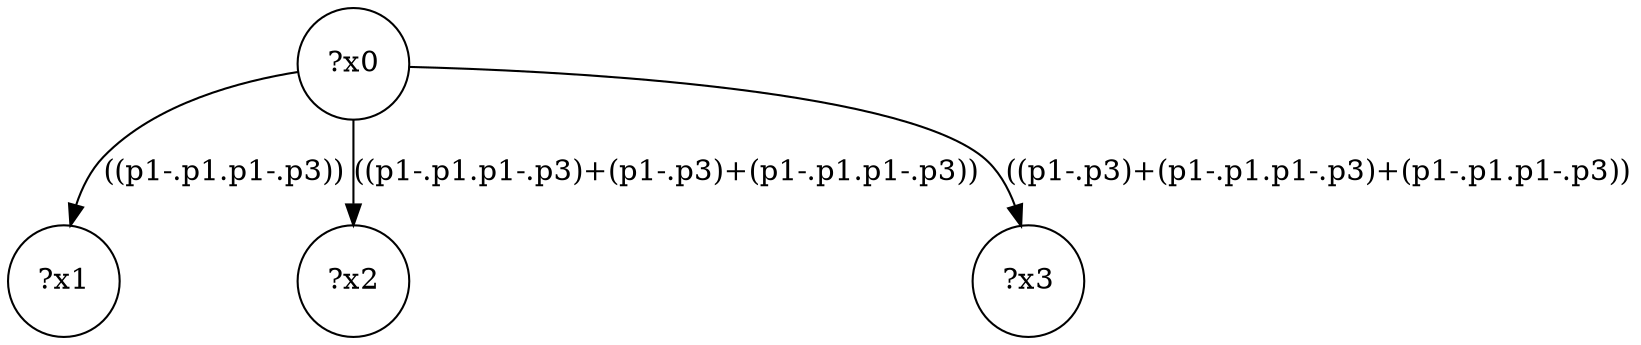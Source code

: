 digraph g {
	x0 [shape=circle, label="?x0"];
	x1 [shape=circle, label="?x1"];
	x0 -> x1 [label="((p1-.p1.p1-.p3))"];
	x2 [shape=circle, label="?x2"];
	x0 -> x2 [label="((p1-.p1.p1-.p3)+(p1-.p3)+(p1-.p1.p1-.p3))"];
	x3 [shape=circle, label="?x3"];
	x0 -> x3 [label="((p1-.p3)+(p1-.p1.p1-.p3)+(p1-.p1.p1-.p3))"];
}
